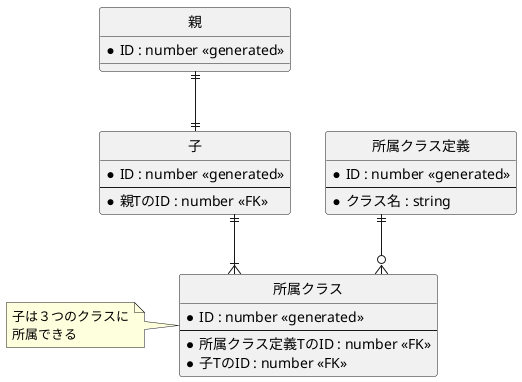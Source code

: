 @startuml テーブル構成

hide circle

skinparam linetype ortho

' 記載例:
' entity "テーブル名" as table_name {
'   プライマリキー
'   --
'   プライマリキー以外
' }

entity "親" as parents {
  * ID : number <<generated>>
}

entity "子" as children {
  * ID : number <<generated>>
  --
  * 親TのID : number <<FK>>
}

entity "所属クラス定義" as class_def {
  * ID : number <<generated>>
  --
  * クラス名 : string
}

entity "所属クラス" as classes {
  * ID : number <<generated>>
  --
  * 所属クラス定義TのID : number <<FK>>
  * 子TのID : number <<FK>>
}
note left: 子は３つのクラスに\n所属できる

' Entity01 }|..|| Entity02 破線
' Entity03 }o..o| Entity04
' Entity05 ||--o{ Entity06 実線
' Entity07 |o--|| Entity08

' 0か1	|o--
' 1のみ	||--
' 0以上	}o--
' 1以上	}|--

parents ||--|| children
children ||--|{ classes
class_def ||--o{ classes

@enduml
